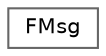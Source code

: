 digraph "Graphical Class Hierarchy"
{
 // INTERACTIVE_SVG=YES
 // LATEX_PDF_SIZE
  bgcolor="transparent";
  edge [fontname=Helvetica,fontsize=10,labelfontname=Helvetica,labelfontsize=10];
  node [fontname=Helvetica,fontsize=10,shape=box,height=0.2,width=0.4];
  rankdir="LR";
  Node0 [id="Node000000",label="FMsg",height=0.2,width=0.4,color="grey40", fillcolor="white", style="filled",URL="$df/d05/structFMsg.html",tooltip="FMsg This struct contains functions for messaging with tools or debug logs."];
}
